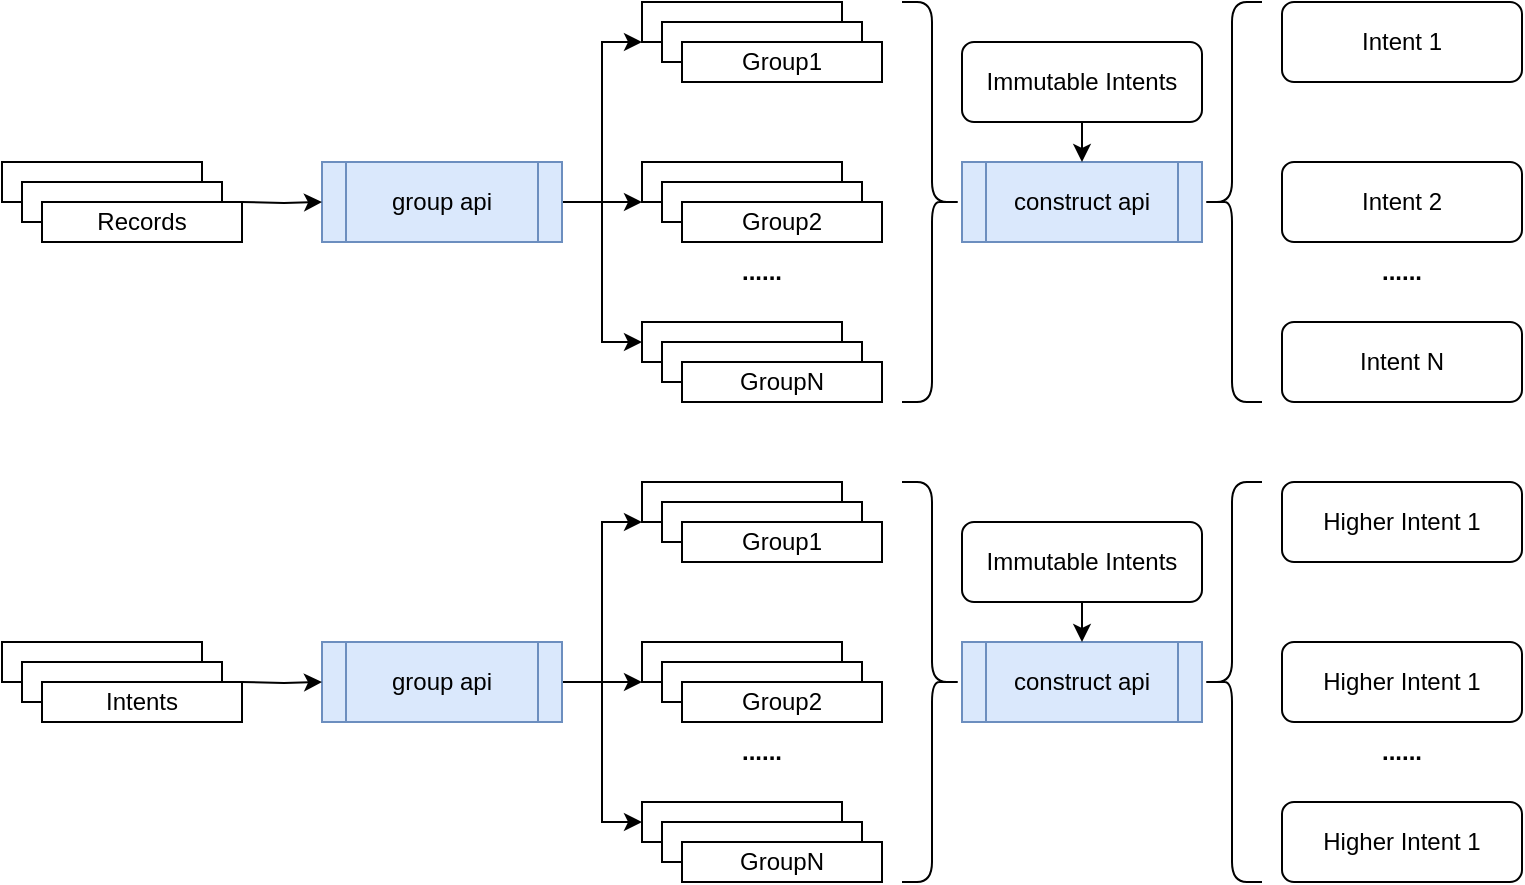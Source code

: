 <mxfile version="24.7.17">
  <diagram name="Page-1" id="YzyYkRNOD07EolLJvGLR">
    <mxGraphModel dx="989" dy="514" grid="1" gridSize="10" guides="1" tooltips="1" connect="1" arrows="1" fold="1" page="1" pageScale="1" pageWidth="827" pageHeight="1169" math="0" shadow="0">
      <root>
        <mxCell id="0" />
        <mxCell id="1" parent="0" />
        <mxCell id="3XrwOWnkT0JKsNECEwCa-12" value="" style="group" vertex="1" connectable="0" parent="1">
          <mxGeometry x="40" y="120" width="120" height="40" as="geometry" />
        </mxCell>
        <mxCell id="3XrwOWnkT0JKsNECEwCa-1" value="" style="rounded=0;whiteSpace=wrap;html=1;" vertex="1" parent="3XrwOWnkT0JKsNECEwCa-12">
          <mxGeometry width="100" height="20" as="geometry" />
        </mxCell>
        <mxCell id="3XrwOWnkT0JKsNECEwCa-10" value="" style="rounded=0;whiteSpace=wrap;html=1;" vertex="1" parent="3XrwOWnkT0JKsNECEwCa-12">
          <mxGeometry x="10" y="10" width="100" height="20" as="geometry" />
        </mxCell>
        <mxCell id="3XrwOWnkT0JKsNECEwCa-11" value="" style="rounded=0;whiteSpace=wrap;html=1;" vertex="1" parent="3XrwOWnkT0JKsNECEwCa-12">
          <mxGeometry x="20" y="20" width="100" height="20" as="geometry" />
        </mxCell>
        <mxCell id="3XrwOWnkT0JKsNECEwCa-32" value="Records" style="text;html=1;align=center;verticalAlign=middle;whiteSpace=wrap;rounded=0;" vertex="1" parent="3XrwOWnkT0JKsNECEwCa-12">
          <mxGeometry x="45" y="20" width="50" height="20" as="geometry" />
        </mxCell>
        <mxCell id="3XrwOWnkT0JKsNECEwCa-13" value="" style="group" vertex="1" connectable="0" parent="1">
          <mxGeometry x="360" y="40" width="120" height="40" as="geometry" />
        </mxCell>
        <mxCell id="3XrwOWnkT0JKsNECEwCa-14" value="" style="rounded=0;whiteSpace=wrap;html=1;" vertex="1" parent="3XrwOWnkT0JKsNECEwCa-13">
          <mxGeometry width="100" height="20" as="geometry" />
        </mxCell>
        <mxCell id="3XrwOWnkT0JKsNECEwCa-15" value="" style="rounded=0;whiteSpace=wrap;html=1;" vertex="1" parent="3XrwOWnkT0JKsNECEwCa-13">
          <mxGeometry x="10" y="10" width="100" height="20" as="geometry" />
        </mxCell>
        <mxCell id="3XrwOWnkT0JKsNECEwCa-16" value="" style="rounded=0;whiteSpace=wrap;html=1;" vertex="1" parent="3XrwOWnkT0JKsNECEwCa-13">
          <mxGeometry x="20" y="20" width="100" height="20" as="geometry" />
        </mxCell>
        <mxCell id="3XrwOWnkT0JKsNECEwCa-33" value="Group1" style="text;html=1;align=center;verticalAlign=middle;whiteSpace=wrap;rounded=0;" vertex="1" parent="3XrwOWnkT0JKsNECEwCa-13">
          <mxGeometry x="45" y="20" width="50" height="20" as="geometry" />
        </mxCell>
        <mxCell id="3XrwOWnkT0JKsNECEwCa-17" value="" style="group" vertex="1" connectable="0" parent="1">
          <mxGeometry x="360" y="120" width="120" height="40" as="geometry" />
        </mxCell>
        <mxCell id="3XrwOWnkT0JKsNECEwCa-18" value="" style="rounded=0;whiteSpace=wrap;html=1;" vertex="1" parent="3XrwOWnkT0JKsNECEwCa-17">
          <mxGeometry width="100" height="20" as="geometry" />
        </mxCell>
        <mxCell id="3XrwOWnkT0JKsNECEwCa-19" value="" style="rounded=0;whiteSpace=wrap;html=1;" vertex="1" parent="3XrwOWnkT0JKsNECEwCa-17">
          <mxGeometry x="10" y="10" width="100" height="20" as="geometry" />
        </mxCell>
        <mxCell id="3XrwOWnkT0JKsNECEwCa-20" value="" style="rounded=0;whiteSpace=wrap;html=1;" vertex="1" parent="3XrwOWnkT0JKsNECEwCa-17">
          <mxGeometry x="20" y="20" width="100" height="20" as="geometry" />
        </mxCell>
        <mxCell id="3XrwOWnkT0JKsNECEwCa-34" value="Group2" style="text;html=1;align=center;verticalAlign=middle;whiteSpace=wrap;rounded=0;" vertex="1" parent="3XrwOWnkT0JKsNECEwCa-17">
          <mxGeometry x="45" y="20" width="50" height="20" as="geometry" />
        </mxCell>
        <mxCell id="3XrwOWnkT0JKsNECEwCa-21" value="" style="group" vertex="1" connectable="0" parent="1">
          <mxGeometry x="360" y="200" width="120" height="40" as="geometry" />
        </mxCell>
        <mxCell id="3XrwOWnkT0JKsNECEwCa-22" value="" style="rounded=0;whiteSpace=wrap;html=1;" vertex="1" parent="3XrwOWnkT0JKsNECEwCa-21">
          <mxGeometry width="100" height="20" as="geometry" />
        </mxCell>
        <mxCell id="3XrwOWnkT0JKsNECEwCa-23" value="" style="rounded=0;whiteSpace=wrap;html=1;" vertex="1" parent="3XrwOWnkT0JKsNECEwCa-21">
          <mxGeometry x="10" y="10" width="100" height="20" as="geometry" />
        </mxCell>
        <mxCell id="3XrwOWnkT0JKsNECEwCa-24" value="" style="rounded=0;whiteSpace=wrap;html=1;" vertex="1" parent="3XrwOWnkT0JKsNECEwCa-21">
          <mxGeometry x="20" y="20" width="100" height="20" as="geometry" />
        </mxCell>
        <mxCell id="3XrwOWnkT0JKsNECEwCa-35" value="GroupN" style="text;html=1;align=center;verticalAlign=middle;whiteSpace=wrap;rounded=0;" vertex="1" parent="3XrwOWnkT0JKsNECEwCa-21">
          <mxGeometry x="45" y="20" width="50" height="20" as="geometry" />
        </mxCell>
        <mxCell id="3XrwOWnkT0JKsNECEwCa-29" style="edgeStyle=orthogonalEdgeStyle;rounded=0;orthogonalLoop=1;jettySize=auto;html=1;exitX=1;exitY=0.5;exitDx=0;exitDy=0;entryX=0;entryY=1;entryDx=0;entryDy=0;" edge="1" parent="1" source="3XrwOWnkT0JKsNECEwCa-26" target="3XrwOWnkT0JKsNECEwCa-14">
          <mxGeometry relative="1" as="geometry">
            <Array as="points">
              <mxPoint x="340" y="140" />
              <mxPoint x="340" y="60" />
            </Array>
          </mxGeometry>
        </mxCell>
        <mxCell id="3XrwOWnkT0JKsNECEwCa-30" style="edgeStyle=orthogonalEdgeStyle;rounded=0;orthogonalLoop=1;jettySize=auto;html=1;exitX=1;exitY=0.5;exitDx=0;exitDy=0;" edge="1" parent="1" source="3XrwOWnkT0JKsNECEwCa-26">
          <mxGeometry relative="1" as="geometry">
            <mxPoint x="360" y="140" as="targetPoint" />
          </mxGeometry>
        </mxCell>
        <mxCell id="3XrwOWnkT0JKsNECEwCa-31" style="edgeStyle=orthogonalEdgeStyle;rounded=0;orthogonalLoop=1;jettySize=auto;html=1;exitX=1;exitY=0.5;exitDx=0;exitDy=0;entryX=0;entryY=0.5;entryDx=0;entryDy=0;" edge="1" parent="1" source="3XrwOWnkT0JKsNECEwCa-26" target="3XrwOWnkT0JKsNECEwCa-22">
          <mxGeometry relative="1" as="geometry" />
        </mxCell>
        <mxCell id="3XrwOWnkT0JKsNECEwCa-26" value="group api" style="shape=process;whiteSpace=wrap;html=1;backgroundOutline=1;fillColor=#dae8fc;strokeColor=#6c8ebf;" vertex="1" parent="1">
          <mxGeometry x="200" y="120" width="120" height="40" as="geometry" />
        </mxCell>
        <mxCell id="3XrwOWnkT0JKsNECEwCa-28" style="edgeStyle=orthogonalEdgeStyle;rounded=0;orthogonalLoop=1;jettySize=auto;html=1;entryX=0;entryY=0.5;entryDx=0;entryDy=0;" edge="1" parent="1" target="3XrwOWnkT0JKsNECEwCa-26">
          <mxGeometry relative="1" as="geometry">
            <mxPoint x="160" y="140" as="sourcePoint" />
          </mxGeometry>
        </mxCell>
        <mxCell id="3XrwOWnkT0JKsNECEwCa-36" value="&lt;b&gt;......&lt;/b&gt;" style="text;html=1;align=center;verticalAlign=middle;whiteSpace=wrap;rounded=0;" vertex="1" parent="1">
          <mxGeometry x="360" y="170" width="120" height="10" as="geometry" />
        </mxCell>
        <mxCell id="3XrwOWnkT0JKsNECEwCa-37" value="construct api" style="shape=process;whiteSpace=wrap;html=1;backgroundOutline=1;fillColor=#dae8fc;strokeColor=#6c8ebf;" vertex="1" parent="1">
          <mxGeometry x="520" y="120" width="120" height="40" as="geometry" />
        </mxCell>
        <mxCell id="3XrwOWnkT0JKsNECEwCa-40" value="" style="shape=curlyBracket;whiteSpace=wrap;html=1;rounded=1;flipH=1;labelPosition=right;verticalLabelPosition=middle;align=left;verticalAlign=middle;" vertex="1" parent="1">
          <mxGeometry x="490" y="40" width="30" height="200" as="geometry" />
        </mxCell>
        <mxCell id="3XrwOWnkT0JKsNECEwCa-43" value="" style="shape=curlyBracket;whiteSpace=wrap;html=1;rounded=1;labelPosition=left;verticalLabelPosition=middle;align=right;verticalAlign=middle;" vertex="1" parent="1">
          <mxGeometry x="640" y="40" width="30" height="200" as="geometry" />
        </mxCell>
        <mxCell id="3XrwOWnkT0JKsNECEwCa-45" value="Intent 1" style="rounded=1;whiteSpace=wrap;html=1;" vertex="1" parent="1">
          <mxGeometry x="680" y="40" width="120" height="40" as="geometry" />
        </mxCell>
        <mxCell id="3XrwOWnkT0JKsNECEwCa-46" value="Intent N" style="rounded=1;whiteSpace=wrap;html=1;" vertex="1" parent="1">
          <mxGeometry x="680" y="200" width="120" height="40" as="geometry" />
        </mxCell>
        <mxCell id="3XrwOWnkT0JKsNECEwCa-47" value="Intent 2" style="rounded=1;whiteSpace=wrap;html=1;" vertex="1" parent="1">
          <mxGeometry x="680" y="120" width="120" height="40" as="geometry" />
        </mxCell>
        <mxCell id="3XrwOWnkT0JKsNECEwCa-48" value="&lt;b&gt;......&lt;/b&gt;" style="text;html=1;align=center;verticalAlign=middle;whiteSpace=wrap;rounded=0;" vertex="1" parent="1">
          <mxGeometry x="680" y="170" width="120" height="10" as="geometry" />
        </mxCell>
        <mxCell id="3XrwOWnkT0JKsNECEwCa-50" value="" style="group" vertex="1" connectable="0" parent="1">
          <mxGeometry x="40" y="360" width="120" height="40" as="geometry" />
        </mxCell>
        <mxCell id="3XrwOWnkT0JKsNECEwCa-51" value="" style="rounded=0;whiteSpace=wrap;html=1;" vertex="1" parent="3XrwOWnkT0JKsNECEwCa-50">
          <mxGeometry width="100" height="20" as="geometry" />
        </mxCell>
        <mxCell id="3XrwOWnkT0JKsNECEwCa-52" value="" style="rounded=0;whiteSpace=wrap;html=1;" vertex="1" parent="3XrwOWnkT0JKsNECEwCa-50">
          <mxGeometry x="10" y="10" width="100" height="20" as="geometry" />
        </mxCell>
        <mxCell id="3XrwOWnkT0JKsNECEwCa-53" value="" style="rounded=0;whiteSpace=wrap;html=1;" vertex="1" parent="3XrwOWnkT0JKsNECEwCa-50">
          <mxGeometry x="20" y="20" width="100" height="20" as="geometry" />
        </mxCell>
        <mxCell id="3XrwOWnkT0JKsNECEwCa-54" value="Intents" style="text;html=1;align=center;verticalAlign=middle;whiteSpace=wrap;rounded=0;" vertex="1" parent="3XrwOWnkT0JKsNECEwCa-50">
          <mxGeometry x="45" y="20" width="50" height="20" as="geometry" />
        </mxCell>
        <mxCell id="3XrwOWnkT0JKsNECEwCa-55" value="" style="group" vertex="1" connectable="0" parent="1">
          <mxGeometry x="360" y="280" width="120" height="40" as="geometry" />
        </mxCell>
        <mxCell id="3XrwOWnkT0JKsNECEwCa-56" value="" style="rounded=0;whiteSpace=wrap;html=1;" vertex="1" parent="3XrwOWnkT0JKsNECEwCa-55">
          <mxGeometry width="100" height="20" as="geometry" />
        </mxCell>
        <mxCell id="3XrwOWnkT0JKsNECEwCa-57" value="" style="rounded=0;whiteSpace=wrap;html=1;" vertex="1" parent="3XrwOWnkT0JKsNECEwCa-55">
          <mxGeometry x="10" y="10" width="100" height="20" as="geometry" />
        </mxCell>
        <mxCell id="3XrwOWnkT0JKsNECEwCa-58" value="" style="rounded=0;whiteSpace=wrap;html=1;" vertex="1" parent="3XrwOWnkT0JKsNECEwCa-55">
          <mxGeometry x="20" y="20" width="100" height="20" as="geometry" />
        </mxCell>
        <mxCell id="3XrwOWnkT0JKsNECEwCa-59" value="Group1" style="text;html=1;align=center;verticalAlign=middle;whiteSpace=wrap;rounded=0;" vertex="1" parent="3XrwOWnkT0JKsNECEwCa-55">
          <mxGeometry x="45" y="20" width="50" height="20" as="geometry" />
        </mxCell>
        <mxCell id="3XrwOWnkT0JKsNECEwCa-60" value="" style="group" vertex="1" connectable="0" parent="1">
          <mxGeometry x="360" y="360" width="120" height="40" as="geometry" />
        </mxCell>
        <mxCell id="3XrwOWnkT0JKsNECEwCa-61" value="" style="rounded=0;whiteSpace=wrap;html=1;" vertex="1" parent="3XrwOWnkT0JKsNECEwCa-60">
          <mxGeometry width="100" height="20" as="geometry" />
        </mxCell>
        <mxCell id="3XrwOWnkT0JKsNECEwCa-62" value="" style="rounded=0;whiteSpace=wrap;html=1;" vertex="1" parent="3XrwOWnkT0JKsNECEwCa-60">
          <mxGeometry x="10" y="10" width="100" height="20" as="geometry" />
        </mxCell>
        <mxCell id="3XrwOWnkT0JKsNECEwCa-63" value="" style="rounded=0;whiteSpace=wrap;html=1;" vertex="1" parent="3XrwOWnkT0JKsNECEwCa-60">
          <mxGeometry x="20" y="20" width="100" height="20" as="geometry" />
        </mxCell>
        <mxCell id="3XrwOWnkT0JKsNECEwCa-64" value="Group2" style="text;html=1;align=center;verticalAlign=middle;whiteSpace=wrap;rounded=0;" vertex="1" parent="3XrwOWnkT0JKsNECEwCa-60">
          <mxGeometry x="45" y="20" width="50" height="20" as="geometry" />
        </mxCell>
        <mxCell id="3XrwOWnkT0JKsNECEwCa-65" value="" style="group" vertex="1" connectable="0" parent="1">
          <mxGeometry x="360" y="440" width="120" height="40" as="geometry" />
        </mxCell>
        <mxCell id="3XrwOWnkT0JKsNECEwCa-66" value="" style="rounded=0;whiteSpace=wrap;html=1;" vertex="1" parent="3XrwOWnkT0JKsNECEwCa-65">
          <mxGeometry width="100" height="20" as="geometry" />
        </mxCell>
        <mxCell id="3XrwOWnkT0JKsNECEwCa-67" value="" style="rounded=0;whiteSpace=wrap;html=1;" vertex="1" parent="3XrwOWnkT0JKsNECEwCa-65">
          <mxGeometry x="10" y="10" width="100" height="20" as="geometry" />
        </mxCell>
        <mxCell id="3XrwOWnkT0JKsNECEwCa-68" value="" style="rounded=0;whiteSpace=wrap;html=1;" vertex="1" parent="3XrwOWnkT0JKsNECEwCa-65">
          <mxGeometry x="20" y="20" width="100" height="20" as="geometry" />
        </mxCell>
        <mxCell id="3XrwOWnkT0JKsNECEwCa-69" value="GroupN" style="text;html=1;align=center;verticalAlign=middle;whiteSpace=wrap;rounded=0;" vertex="1" parent="3XrwOWnkT0JKsNECEwCa-65">
          <mxGeometry x="45" y="20" width="50" height="20" as="geometry" />
        </mxCell>
        <mxCell id="3XrwOWnkT0JKsNECEwCa-70" style="edgeStyle=orthogonalEdgeStyle;rounded=0;orthogonalLoop=1;jettySize=auto;html=1;exitX=1;exitY=0.5;exitDx=0;exitDy=0;entryX=0;entryY=1;entryDx=0;entryDy=0;" edge="1" parent="1" source="3XrwOWnkT0JKsNECEwCa-73" target="3XrwOWnkT0JKsNECEwCa-56">
          <mxGeometry relative="1" as="geometry">
            <Array as="points">
              <mxPoint x="340" y="380" />
              <mxPoint x="340" y="300" />
            </Array>
          </mxGeometry>
        </mxCell>
        <mxCell id="3XrwOWnkT0JKsNECEwCa-71" style="edgeStyle=orthogonalEdgeStyle;rounded=0;orthogonalLoop=1;jettySize=auto;html=1;exitX=1;exitY=0.5;exitDx=0;exitDy=0;" edge="1" parent="1" source="3XrwOWnkT0JKsNECEwCa-73">
          <mxGeometry relative="1" as="geometry">
            <mxPoint x="360" y="380" as="targetPoint" />
          </mxGeometry>
        </mxCell>
        <mxCell id="3XrwOWnkT0JKsNECEwCa-72" style="edgeStyle=orthogonalEdgeStyle;rounded=0;orthogonalLoop=1;jettySize=auto;html=1;exitX=1;exitY=0.5;exitDx=0;exitDy=0;entryX=0;entryY=0.5;entryDx=0;entryDy=0;" edge="1" parent="1" source="3XrwOWnkT0JKsNECEwCa-73" target="3XrwOWnkT0JKsNECEwCa-66">
          <mxGeometry relative="1" as="geometry" />
        </mxCell>
        <mxCell id="3XrwOWnkT0JKsNECEwCa-73" value="group api" style="shape=process;whiteSpace=wrap;html=1;backgroundOutline=1;fillColor=#dae8fc;strokeColor=#6c8ebf;" vertex="1" parent="1">
          <mxGeometry x="200" y="360" width="120" height="40" as="geometry" />
        </mxCell>
        <mxCell id="3XrwOWnkT0JKsNECEwCa-74" style="edgeStyle=orthogonalEdgeStyle;rounded=0;orthogonalLoop=1;jettySize=auto;html=1;entryX=0;entryY=0.5;entryDx=0;entryDy=0;" edge="1" parent="1" target="3XrwOWnkT0JKsNECEwCa-73">
          <mxGeometry relative="1" as="geometry">
            <mxPoint x="160" y="380" as="sourcePoint" />
          </mxGeometry>
        </mxCell>
        <mxCell id="3XrwOWnkT0JKsNECEwCa-75" value="&lt;b&gt;......&lt;/b&gt;" style="text;html=1;align=center;verticalAlign=middle;whiteSpace=wrap;rounded=0;" vertex="1" parent="1">
          <mxGeometry x="360" y="410" width="120" height="10" as="geometry" />
        </mxCell>
        <mxCell id="3XrwOWnkT0JKsNECEwCa-76" value="construct api" style="shape=process;whiteSpace=wrap;html=1;backgroundOutline=1;fillColor=#dae8fc;strokeColor=#6c8ebf;" vertex="1" parent="1">
          <mxGeometry x="520" y="360" width="120" height="40" as="geometry" />
        </mxCell>
        <mxCell id="3XrwOWnkT0JKsNECEwCa-77" value="" style="shape=curlyBracket;whiteSpace=wrap;html=1;rounded=1;flipH=1;labelPosition=right;verticalLabelPosition=middle;align=left;verticalAlign=middle;" vertex="1" parent="1">
          <mxGeometry x="490" y="280" width="30" height="200" as="geometry" />
        </mxCell>
        <mxCell id="3XrwOWnkT0JKsNECEwCa-78" value="" style="shape=curlyBracket;whiteSpace=wrap;html=1;rounded=1;labelPosition=left;verticalLabelPosition=middle;align=right;verticalAlign=middle;" vertex="1" parent="1">
          <mxGeometry x="640" y="280" width="30" height="200" as="geometry" />
        </mxCell>
        <mxCell id="3XrwOWnkT0JKsNECEwCa-79" value="Higher Intent 1" style="rounded=1;whiteSpace=wrap;html=1;" vertex="1" parent="1">
          <mxGeometry x="680" y="280" width="120" height="40" as="geometry" />
        </mxCell>
        <mxCell id="3XrwOWnkT0JKsNECEwCa-80" value="Higher Intent 1" style="rounded=1;whiteSpace=wrap;html=1;" vertex="1" parent="1">
          <mxGeometry x="680" y="440" width="120" height="40" as="geometry" />
        </mxCell>
        <mxCell id="3XrwOWnkT0JKsNECEwCa-81" value="Higher Intent 1" style="rounded=1;whiteSpace=wrap;html=1;" vertex="1" parent="1">
          <mxGeometry x="680" y="360" width="120" height="40" as="geometry" />
        </mxCell>
        <mxCell id="3XrwOWnkT0JKsNECEwCa-82" value="&lt;b&gt;......&lt;/b&gt;" style="text;html=1;align=center;verticalAlign=middle;whiteSpace=wrap;rounded=0;" vertex="1" parent="1">
          <mxGeometry x="680" y="410" width="120" height="10" as="geometry" />
        </mxCell>
        <mxCell id="3XrwOWnkT0JKsNECEwCa-84" style="edgeStyle=orthogonalEdgeStyle;rounded=0;orthogonalLoop=1;jettySize=auto;html=1;exitX=0.5;exitY=1;exitDx=0;exitDy=0;entryX=0.5;entryY=0;entryDx=0;entryDy=0;" edge="1" parent="1" source="3XrwOWnkT0JKsNECEwCa-83" target="3XrwOWnkT0JKsNECEwCa-37">
          <mxGeometry relative="1" as="geometry" />
        </mxCell>
        <mxCell id="3XrwOWnkT0JKsNECEwCa-83" value="Immutable Intents" style="rounded=1;whiteSpace=wrap;html=1;" vertex="1" parent="1">
          <mxGeometry x="520" y="60" width="120" height="40" as="geometry" />
        </mxCell>
        <mxCell id="3XrwOWnkT0JKsNECEwCa-86" style="edgeStyle=orthogonalEdgeStyle;rounded=0;orthogonalLoop=1;jettySize=auto;html=1;exitX=0.5;exitY=1;exitDx=0;exitDy=0;entryX=0.5;entryY=0;entryDx=0;entryDy=0;" edge="1" parent="1" source="3XrwOWnkT0JKsNECEwCa-85" target="3XrwOWnkT0JKsNECEwCa-76">
          <mxGeometry relative="1" as="geometry" />
        </mxCell>
        <mxCell id="3XrwOWnkT0JKsNECEwCa-85" value="Immutable Intents" style="rounded=1;whiteSpace=wrap;html=1;" vertex="1" parent="1">
          <mxGeometry x="520" y="300" width="120" height="40" as="geometry" />
        </mxCell>
      </root>
    </mxGraphModel>
  </diagram>
</mxfile>
